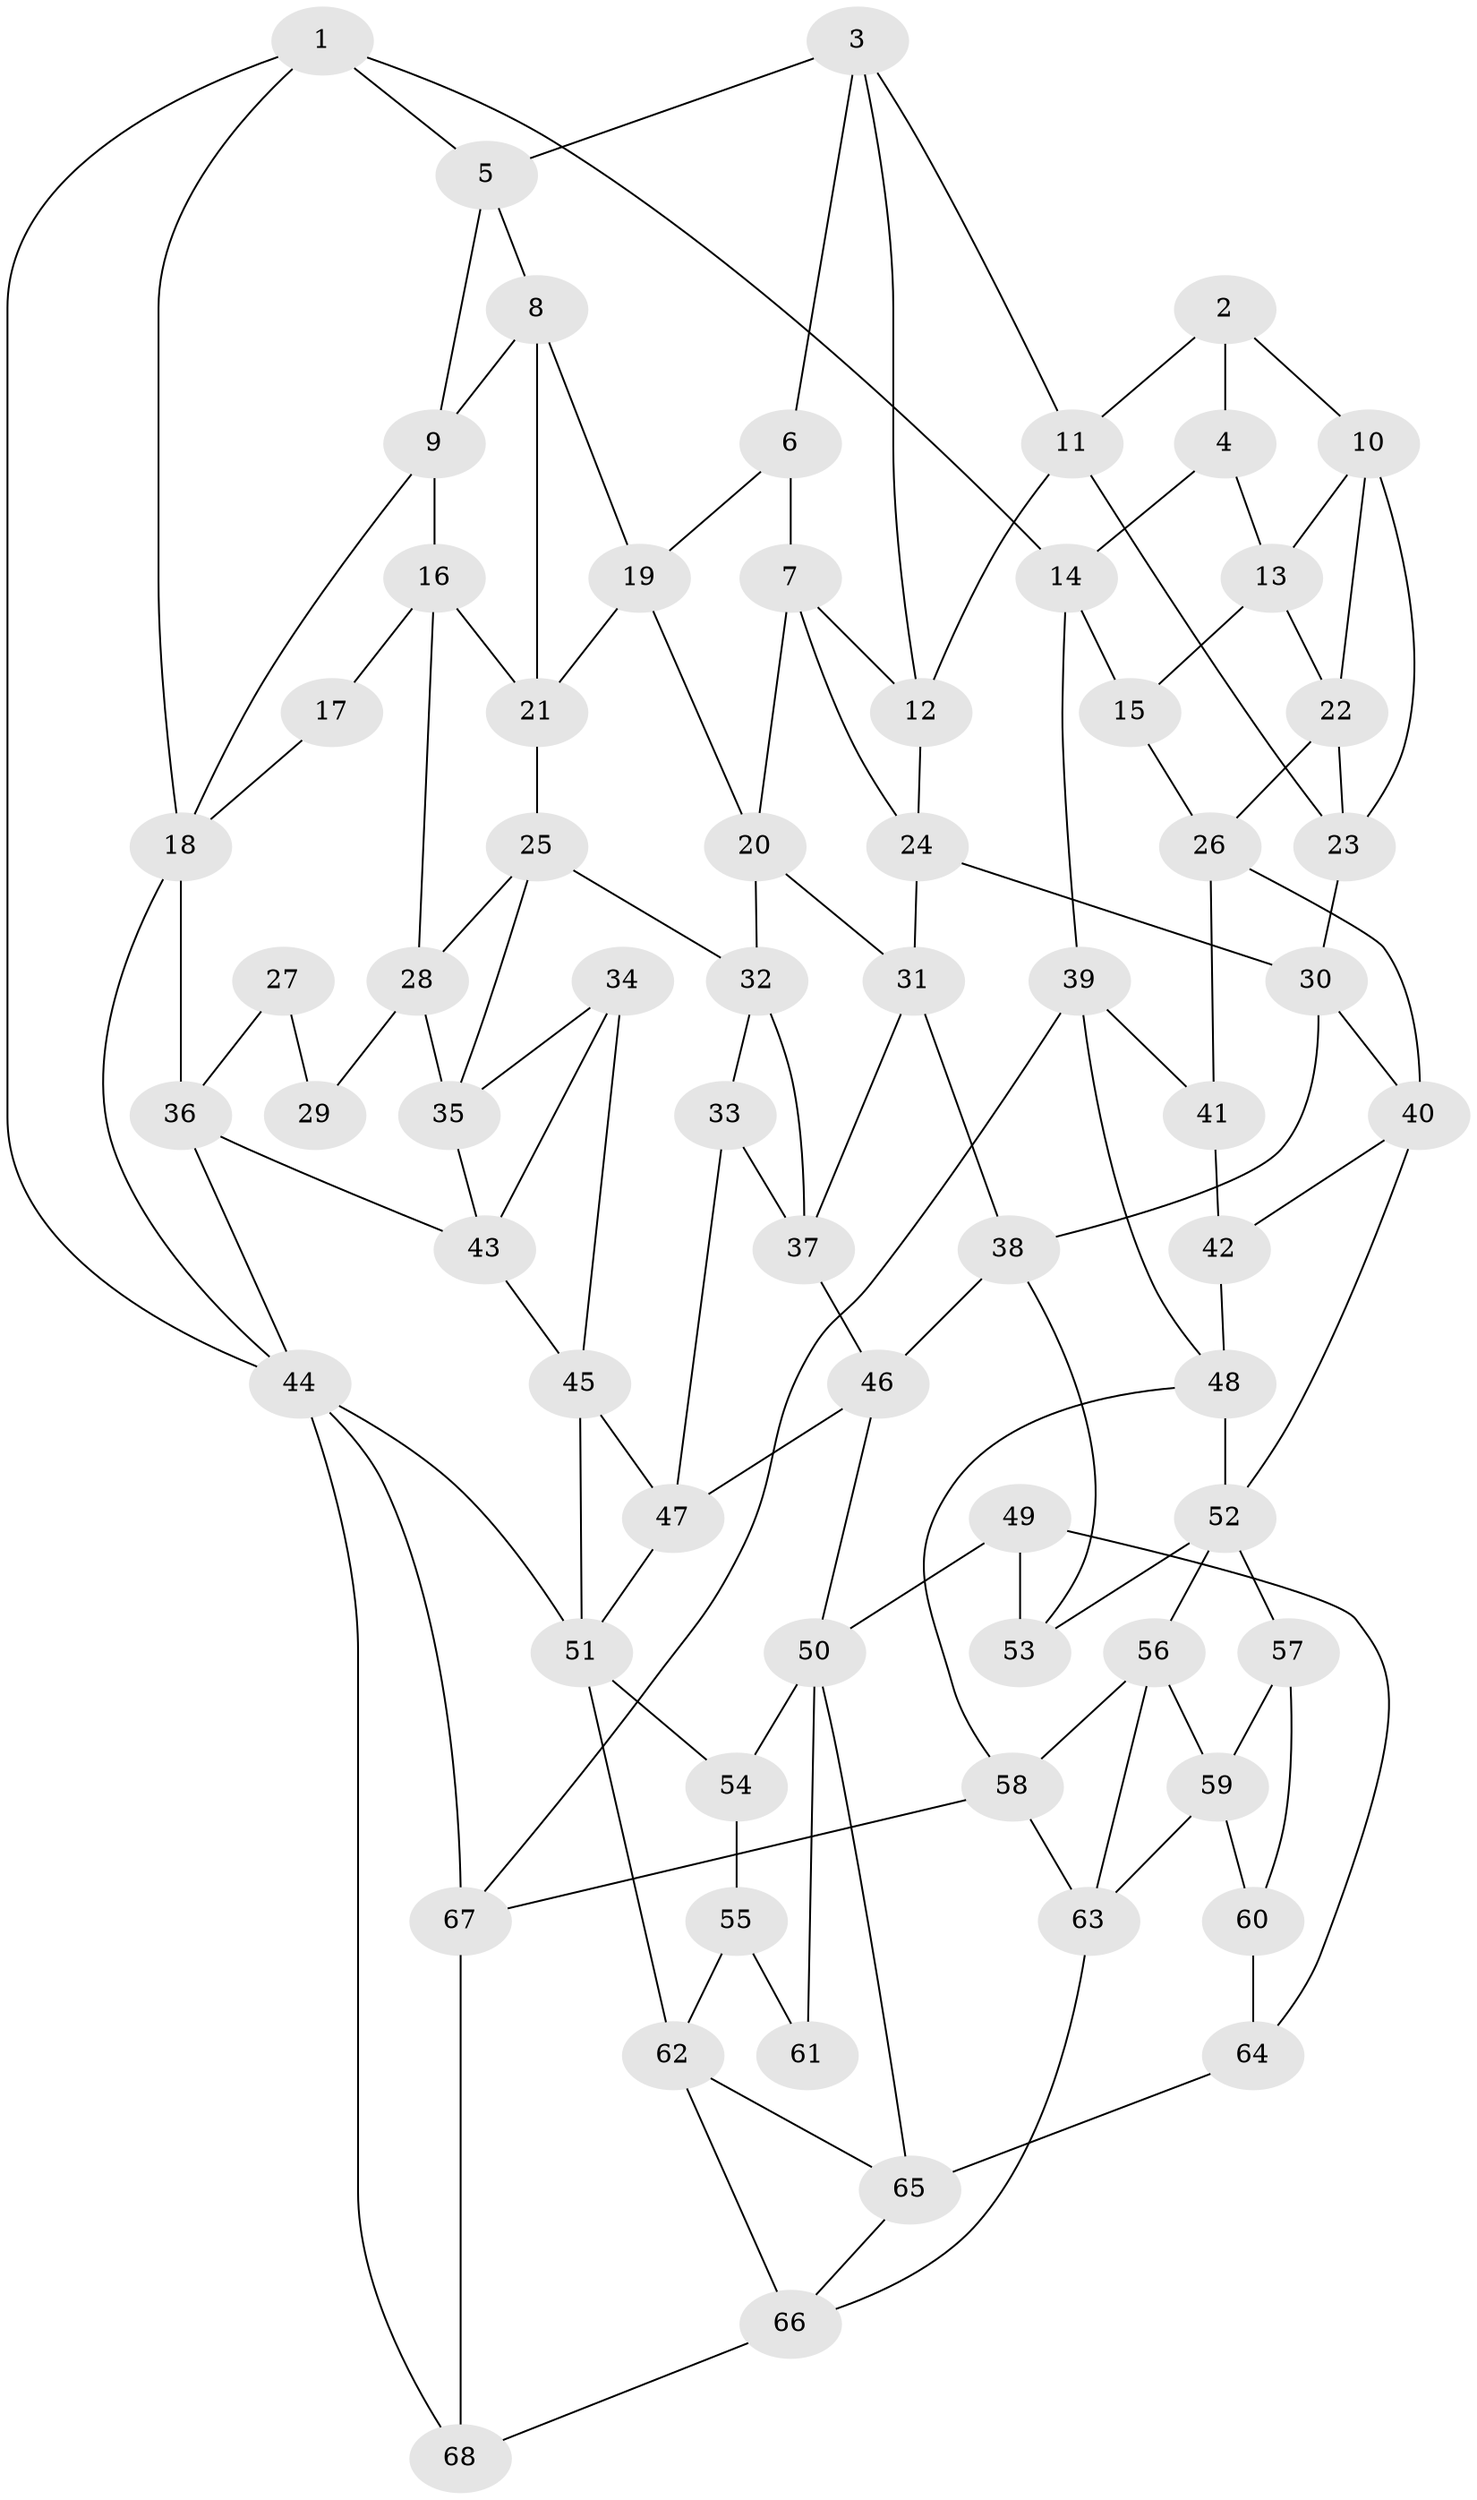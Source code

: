 // original degree distribution, {3: 0.022058823529411766, 4: 0.22794117647058823, 6: 0.22794117647058823, 5: 0.5220588235294118}
// Generated by graph-tools (version 1.1) at 2025/27/03/09/25 03:27:08]
// undirected, 68 vertices, 127 edges
graph export_dot {
graph [start="1"]
  node [color=gray90,style=filled];
  1;
  2;
  3;
  4;
  5;
  6;
  7;
  8;
  9;
  10;
  11;
  12;
  13;
  14;
  15;
  16;
  17;
  18;
  19;
  20;
  21;
  22;
  23;
  24;
  25;
  26;
  27;
  28;
  29;
  30;
  31;
  32;
  33;
  34;
  35;
  36;
  37;
  38;
  39;
  40;
  41;
  42;
  43;
  44;
  45;
  46;
  47;
  48;
  49;
  50;
  51;
  52;
  53;
  54;
  55;
  56;
  57;
  58;
  59;
  60;
  61;
  62;
  63;
  64;
  65;
  66;
  67;
  68;
  1 -- 5 [weight=1.0];
  1 -- 14 [weight=1.0];
  1 -- 18 [weight=1.0];
  1 -- 44 [weight=1.0];
  2 -- 4 [weight=2.0];
  2 -- 10 [weight=1.0];
  2 -- 11 [weight=1.0];
  3 -- 5 [weight=1.0];
  3 -- 6 [weight=1.0];
  3 -- 11 [weight=1.0];
  3 -- 12 [weight=1.0];
  4 -- 13 [weight=1.0];
  4 -- 14 [weight=1.0];
  5 -- 8 [weight=1.0];
  5 -- 9 [weight=1.0];
  6 -- 7 [weight=1.0];
  6 -- 19 [weight=1.0];
  7 -- 12 [weight=1.0];
  7 -- 20 [weight=1.0];
  7 -- 24 [weight=1.0];
  8 -- 9 [weight=1.0];
  8 -- 19 [weight=1.0];
  8 -- 21 [weight=1.0];
  9 -- 16 [weight=1.0];
  9 -- 18 [weight=1.0];
  10 -- 13 [weight=1.0];
  10 -- 22 [weight=1.0];
  10 -- 23 [weight=1.0];
  11 -- 12 [weight=1.0];
  11 -- 23 [weight=1.0];
  12 -- 24 [weight=1.0];
  13 -- 15 [weight=1.0];
  13 -- 22 [weight=1.0];
  14 -- 15 [weight=1.0];
  14 -- 39 [weight=1.0];
  15 -- 26 [weight=1.0];
  16 -- 17 [weight=1.0];
  16 -- 21 [weight=1.0];
  16 -- 28 [weight=1.0];
  17 -- 18 [weight=1.0];
  18 -- 36 [weight=1.0];
  18 -- 44 [weight=1.0];
  19 -- 20 [weight=1.0];
  19 -- 21 [weight=1.0];
  20 -- 31 [weight=1.0];
  20 -- 32 [weight=1.0];
  21 -- 25 [weight=1.0];
  22 -- 23 [weight=1.0];
  22 -- 26 [weight=1.0];
  23 -- 30 [weight=1.0];
  24 -- 30 [weight=1.0];
  24 -- 31 [weight=1.0];
  25 -- 28 [weight=1.0];
  25 -- 32 [weight=1.0];
  25 -- 35 [weight=1.0];
  26 -- 40 [weight=1.0];
  26 -- 41 [weight=1.0];
  27 -- 29 [weight=2.0];
  27 -- 36 [weight=1.0];
  28 -- 29 [weight=1.0];
  28 -- 35 [weight=1.0];
  30 -- 38 [weight=1.0];
  30 -- 40 [weight=1.0];
  31 -- 37 [weight=1.0];
  31 -- 38 [weight=1.0];
  32 -- 33 [weight=1.0];
  32 -- 37 [weight=1.0];
  33 -- 37 [weight=1.0];
  33 -- 47 [weight=1.0];
  34 -- 35 [weight=1.0];
  34 -- 43 [weight=1.0];
  34 -- 45 [weight=1.0];
  35 -- 43 [weight=1.0];
  36 -- 43 [weight=1.0];
  36 -- 44 [weight=1.0];
  37 -- 46 [weight=1.0];
  38 -- 46 [weight=1.0];
  38 -- 53 [weight=1.0];
  39 -- 41 [weight=1.0];
  39 -- 48 [weight=1.0];
  39 -- 67 [weight=1.0];
  40 -- 42 [weight=1.0];
  40 -- 52 [weight=1.0];
  41 -- 42 [weight=2.0];
  42 -- 48 [weight=1.0];
  43 -- 45 [weight=1.0];
  44 -- 51 [weight=1.0];
  44 -- 67 [weight=1.0];
  44 -- 68 [weight=1.0];
  45 -- 47 [weight=1.0];
  45 -- 51 [weight=1.0];
  46 -- 47 [weight=1.0];
  46 -- 50 [weight=1.0];
  47 -- 51 [weight=1.0];
  48 -- 52 [weight=1.0];
  48 -- 58 [weight=1.0];
  49 -- 50 [weight=1.0];
  49 -- 53 [weight=2.0];
  49 -- 64 [weight=1.0];
  50 -- 54 [weight=1.0];
  50 -- 61 [weight=2.0];
  50 -- 65 [weight=1.0];
  51 -- 54 [weight=2.0];
  51 -- 62 [weight=1.0];
  52 -- 53 [weight=2.0];
  52 -- 56 [weight=1.0];
  52 -- 57 [weight=1.0];
  54 -- 55 [weight=1.0];
  55 -- 61 [weight=2.0];
  55 -- 62 [weight=1.0];
  56 -- 58 [weight=1.0];
  56 -- 59 [weight=1.0];
  56 -- 63 [weight=1.0];
  57 -- 59 [weight=1.0];
  57 -- 60 [weight=1.0];
  58 -- 63 [weight=1.0];
  58 -- 67 [weight=1.0];
  59 -- 60 [weight=1.0];
  59 -- 63 [weight=1.0];
  60 -- 64 [weight=2.0];
  62 -- 65 [weight=1.0];
  62 -- 66 [weight=1.0];
  63 -- 66 [weight=1.0];
  64 -- 65 [weight=1.0];
  65 -- 66 [weight=1.0];
  66 -- 68 [weight=1.0];
  67 -- 68 [weight=1.0];
}
